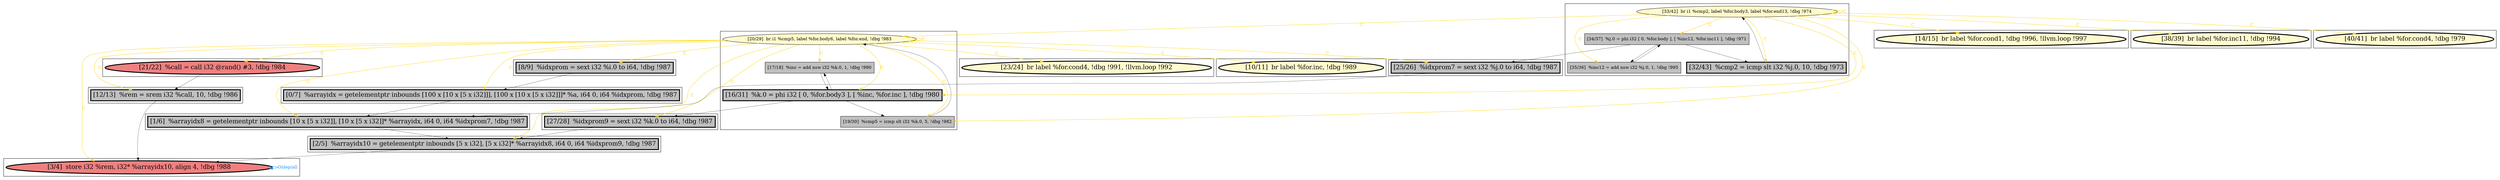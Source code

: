 
digraph G {



node508->node498 [style=solid,color=gold,label="C",penwidth=1.0,fontcolor=gold ]
node508->node492 [style=solid,color=gold,label="C",penwidth=1.0,fontcolor=gold ]
node508->node500 [style=solid,color=gold,label="C",penwidth=1.0,fontcolor=gold ]
node503->node503 [style=solid,color=gold,label="C",penwidth=1.0,fontcolor=gold ]
node506->node500 [style=solid,color=black,label="",penwidth=0.5,fontcolor=black ]
node495->node501 [style=solid,color=black,label="",penwidth=0.5,fontcolor=black ]
node506->node505 [style=solid,color=black,label="",penwidth=0.5,fontcolor=black ]
node505->node503 [style=solid,color=black,label="",penwidth=0.5,fontcolor=black ]
node512->node502 [style=solid,color=black,label="",penwidth=0.5,fontcolor=black ]
node508->node510 [style=solid,color=gold,label="C",penwidth=1.0,fontcolor=gold ]
node509->node510 [style=solid,color=black,label="",penwidth=0.5,fontcolor=black ]
node504->node506 [style=solid,color=black,label="",penwidth=0.5,fontcolor=black ]
node503->node507 [style=solid,color=gold,label="C",penwidth=1.0,fontcolor=gold ]
node510->node509 [style=solid,color=black,label="",penwidth=0.5,fontcolor=black ]
node508->node508 [style=solid,color=gold,label="C",penwidth=1.0,fontcolor=gold ]
node508->node501 [style=solid,color=gold,label="C",penwidth=1.0,fontcolor=gold ]
node506->node504 [style=solid,color=black,label="",penwidth=0.5,fontcolor=black ]
node493->node492 [style=solid,color=black,label="",penwidth=0.5,fontcolor=black ]
node503->node496 [style=solid,color=gold,label="C",penwidth=1.0,fontcolor=gold ]
node509->node512 [style=solid,color=black,label="",penwidth=0.5,fontcolor=black ]
node509->node507 [style=solid,color=black,label="",penwidth=0.5,fontcolor=black ]
node508->node493 [style=solid,color=gold,label="C",penwidth=1.0,fontcolor=gold ]
node491->node502 [style=solid,color=black,label="",penwidth=0.5,fontcolor=black ]
node508->node512 [style=solid,color=gold,label="C",penwidth=1.0,fontcolor=gold ]
node508->node502 [style=solid,color=gold,label="C",penwidth=1.0,fontcolor=gold ]
node502->node501 [style=solid,color=black,label="",penwidth=0.5,fontcolor=black ]
node503->node508 [style=solid,color=gold,label="C",penwidth=1.0,fontcolor=gold ]
node492->node491 [style=solid,color=black,label="",penwidth=0.5,fontcolor=black ]
node508->node507 [style=solid,color=gold,label="C",penwidth=1.0,fontcolor=gold ]
node503->node511 [style=solid,color=gold,label="C",penwidth=1.0,fontcolor=gold ]
node501->node501 [style=solid,color=dodgerblue,label="O|dep|all",penwidth=1.0,fontcolor=dodgerblue ]
node508->node497 [style=solid,color=gold,label="C",penwidth=1.0,fontcolor=gold ]
node503->node509 [style=solid,color=gold,label="C",penwidth=1.0,fontcolor=gold ]
node508->node494 [style=solid,color=gold,label="C",penwidth=1.0,fontcolor=gold ]
node503->node505 [style=solid,color=gold,label="C",penwidth=1.0,fontcolor=gold ]
node503->node499 [style=solid,color=gold,label="C",penwidth=1.0,fontcolor=gold ]
node497->node495 [style=solid,color=black,label="",penwidth=0.5,fontcolor=black ]
node508->node491 [style=solid,color=gold,label="C",penwidth=1.0,fontcolor=gold ]
node508->node495 [style=solid,color=gold,label="C",penwidth=1.0,fontcolor=gold ]
node500->node491 [style=solid,color=black,label="",penwidth=0.5,fontcolor=black ]
node507->node508 [style=solid,color=black,label="",penwidth=0.5,fontcolor=black ]
node503->node506 [style=solid,color=gold,label="C",penwidth=1.0,fontcolor=gold ]
node508->node509 [style=solid,color=gold,label="C",penwidth=1.0,fontcolor=gold ]
node503->node504 [style=solid,color=gold,label="C",penwidth=1.0,fontcolor=gold ]


subgraph cluster15 {


node512 [penwidth=3.0,fontsize=20,fillcolor=grey,label="[27/28]  %idxprom9 = sext i32 %k.0 to i64, !dbg !987",shape=rectangle,style=filled ]



}

subgraph cluster13 {


node510 [fillcolor=grey,label="[17/18]  %inc = add nsw i32 %k.0, 1, !dbg !990",shape=rectangle,style=filled ]
node509 [penwidth=3.0,fontsize=20,fillcolor=grey,label="[16/31]  %k.0 = phi i32 [ 0, %for.body3 ], [ %inc, %for.inc ], !dbg !980",shape=rectangle,style=filled ]
node507 [fillcolor=grey,label="[19/30]  %cmp5 = icmp slt i32 %k.0, 5, !dbg !982",shape=rectangle,style=filled ]
node508 [fillcolor=lemonchiffon,label="[20/29]  br i1 %cmp5, label %for.body6, label %for.end, !dbg !983",shape=ellipse,style=filled ]



}

subgraph cluster11 {


node502 [penwidth=3.0,fontsize=20,fillcolor=grey,label="[2/5]  %arrayidx10 = getelementptr inbounds [5 x i32], [5 x i32]* %arrayidx8, i64 0, i64 %idxprom9, !dbg !987",shape=rectangle,style=filled ]



}

subgraph cluster10 {


node501 [penwidth=3.0,fontsize=20,fillcolor=lightcoral,label="[3/4]  store i32 %rem, i32* %arrayidx10, align 4, !dbg !988",shape=ellipse,style=filled ]



}

subgraph cluster9 {


node500 [penwidth=3.0,fontsize=20,fillcolor=grey,label="[25/26]  %idxprom7 = sext i32 %j.0 to i64, !dbg !987",shape=rectangle,style=filled ]



}

subgraph cluster8 {


node499 [penwidth=3.0,fontsize=20,fillcolor=lemonchiffon,label="[40/41]  br label %for.cond4, !dbg !979",shape=ellipse,style=filled ]



}

subgraph cluster7 {


node498 [penwidth=3.0,fontsize=20,fillcolor=lemonchiffon,label="[23/24]  br label %for.cond4, !dbg !991, !llvm.loop !992",shape=ellipse,style=filled ]



}

subgraph cluster14 {


node511 [penwidth=3.0,fontsize=20,fillcolor=lemonchiffon,label="[38/39]  br label %for.inc11, !dbg !994",shape=ellipse,style=filled ]



}

subgraph cluster6 {


node497 [penwidth=3.0,fontsize=20,fillcolor=lightcoral,label="[21/22]  %call = call i32 @rand() #3, !dbg !984",shape=ellipse,style=filled ]



}

subgraph cluster0 {


node491 [penwidth=3.0,fontsize=20,fillcolor=grey,label="[1/6]  %arrayidx8 = getelementptr inbounds [10 x [5 x i32]], [10 x [5 x i32]]* %arrayidx, i64 0, i64 %idxprom7, !dbg !987",shape=rectangle,style=filled ]



}

subgraph cluster12 {


node506 [fillcolor=grey,label="[34/37]  %j.0 = phi i32 [ 0, %for.body ], [ %inc12, %for.inc11 ], !dbg !971",shape=rectangle,style=filled ]
node503 [fillcolor=lemonchiffon,label="[33/42]  br i1 %cmp2, label %for.body3, label %for.end13, !dbg !974",shape=ellipse,style=filled ]
node505 [penwidth=3.0,fontsize=20,fillcolor=grey,label="[32/43]  %cmp2 = icmp slt i32 %j.0, 10, !dbg !973",shape=rectangle,style=filled ]
node504 [fillcolor=grey,label="[35/36]  %inc12 = add nsw i32 %j.0, 1, !dbg !995",shape=rectangle,style=filled ]



}

subgraph cluster5 {


node496 [penwidth=3.0,fontsize=20,fillcolor=lemonchiffon,label="[14/15]  br label %for.cond1, !dbg !996, !llvm.loop !997",shape=ellipse,style=filled ]



}

subgraph cluster1 {


node492 [penwidth=3.0,fontsize=20,fillcolor=grey,label="[0/7]  %arrayidx = getelementptr inbounds [100 x [10 x [5 x i32]]], [100 x [10 x [5 x i32]]]* %a, i64 0, i64 %idxprom, !dbg !987",shape=rectangle,style=filled ]



}

subgraph cluster2 {


node493 [penwidth=3.0,fontsize=20,fillcolor=grey,label="[8/9]  %idxprom = sext i32 %i.0 to i64, !dbg !987",shape=rectangle,style=filled ]



}

subgraph cluster3 {


node494 [penwidth=3.0,fontsize=20,fillcolor=lemonchiffon,label="[10/11]  br label %for.inc, !dbg !989",shape=ellipse,style=filled ]



}

subgraph cluster4 {


node495 [penwidth=3.0,fontsize=20,fillcolor=grey,label="[12/13]  %rem = srem i32 %call, 10, !dbg !986",shape=rectangle,style=filled ]



}

}
